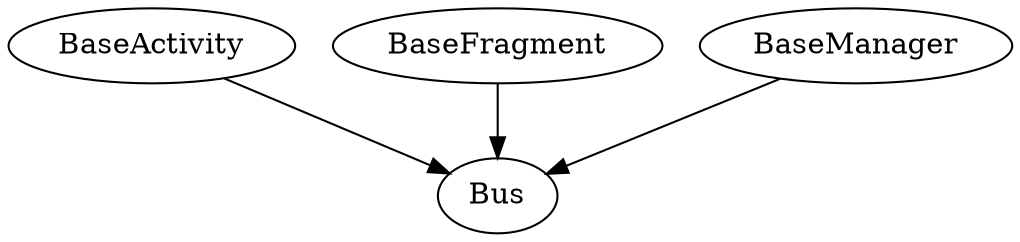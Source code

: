 digraph G1 {
  concentrate = true;
  BaseActivity -> Bus;
  BaseFragment -> Bus;
  BaseManager -> Bus;
}
